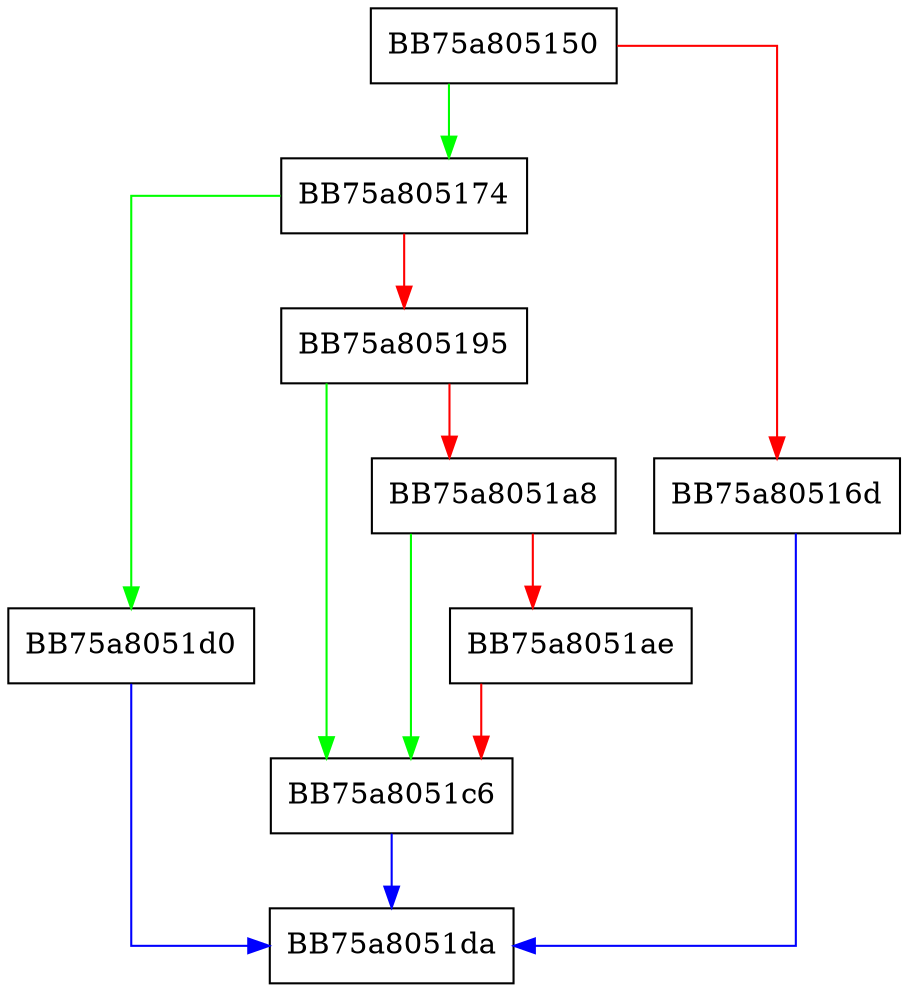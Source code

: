 digraph GetSize {
  node [shape="box"];
  graph [splines=ortho];
  BB75a805150 -> BB75a805174 [color="green"];
  BB75a805150 -> BB75a80516d [color="red"];
  BB75a80516d -> BB75a8051da [color="blue"];
  BB75a805174 -> BB75a8051d0 [color="green"];
  BB75a805174 -> BB75a805195 [color="red"];
  BB75a805195 -> BB75a8051c6 [color="green"];
  BB75a805195 -> BB75a8051a8 [color="red"];
  BB75a8051a8 -> BB75a8051c6 [color="green"];
  BB75a8051a8 -> BB75a8051ae [color="red"];
  BB75a8051ae -> BB75a8051c6 [color="red"];
  BB75a8051c6 -> BB75a8051da [color="blue"];
  BB75a8051d0 -> BB75a8051da [color="blue"];
}